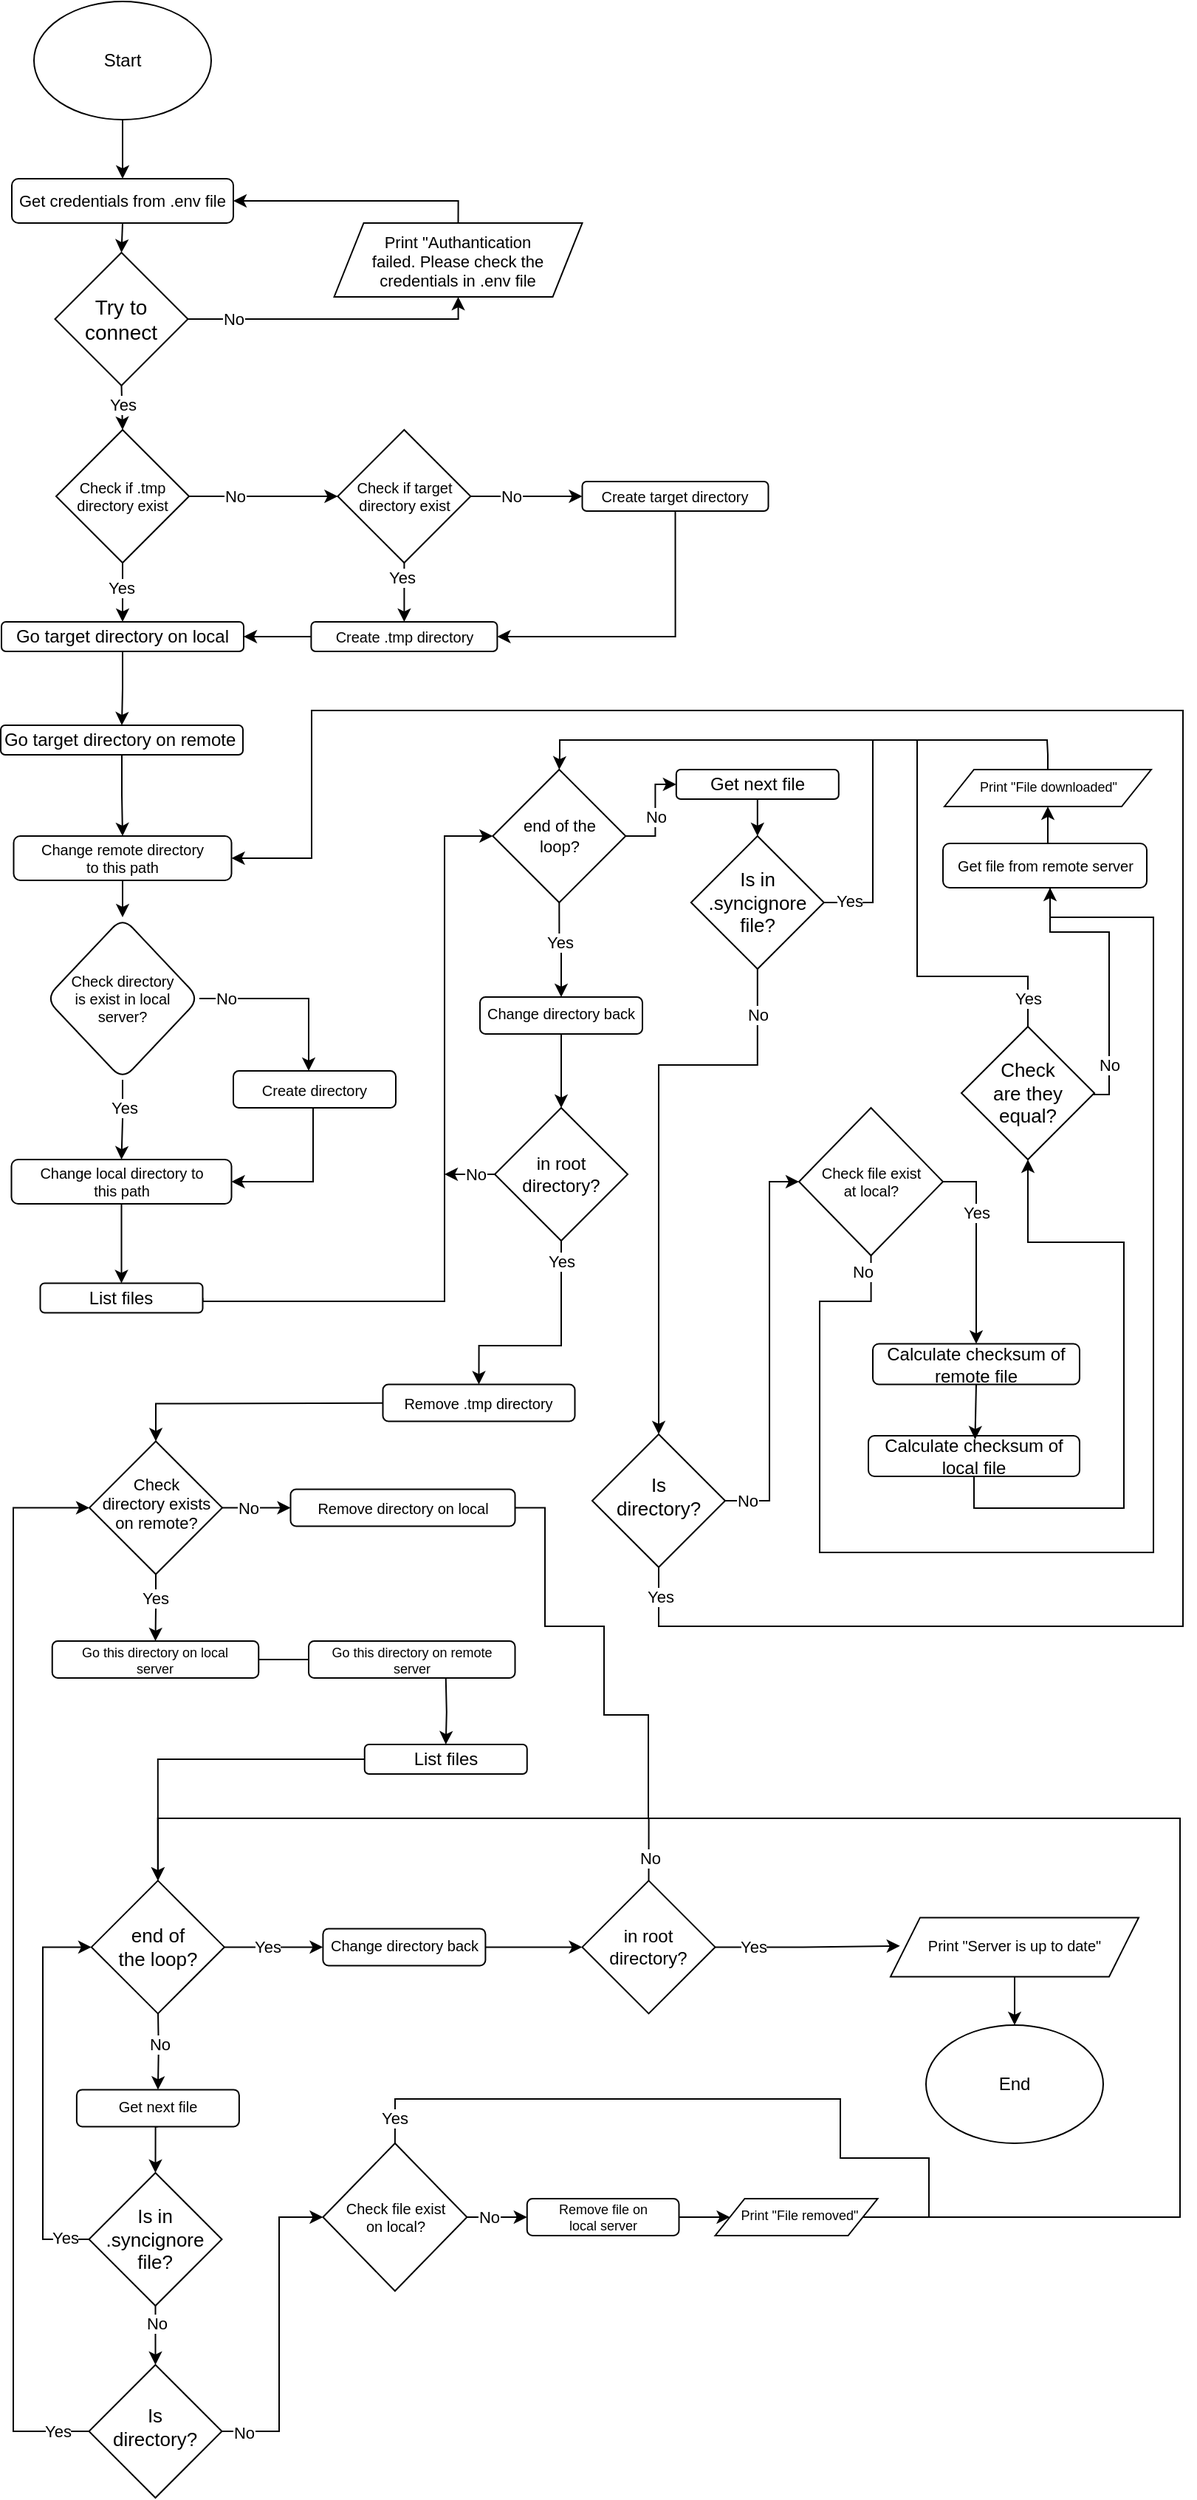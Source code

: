 <mxfile version="23.0.2" type="github">
  <diagram id="C5RBs43oDa-KdzZeNtuy" name="Page-1">
    <mxGraphModel dx="969" dy="586" grid="1" gridSize="10" guides="1" tooltips="1" connect="1" arrows="1" fold="1" page="1" pageScale="1" pageWidth="827" pageHeight="1169" math="0" shadow="0">
      <root>
        <mxCell id="WIyWlLk6GJQsqaUBKTNV-0" />
        <mxCell id="WIyWlLk6GJQsqaUBKTNV-1" parent="WIyWlLk6GJQsqaUBKTNV-0" />
        <mxCell id="TgfNzg3K9k1XrxcihakO-2" style="edgeStyle=orthogonalEdgeStyle;rounded=0;orthogonalLoop=1;jettySize=auto;html=1;exitX=0.5;exitY=1;exitDx=0;exitDy=0;entryX=0.5;entryY=0;entryDx=0;entryDy=0;" parent="WIyWlLk6GJQsqaUBKTNV-1" source="TgfNzg3K9k1XrxcihakO-0" target="TgfNzg3K9k1XrxcihakO-1" edge="1">
          <mxGeometry relative="1" as="geometry" />
        </mxCell>
        <mxCell id="TgfNzg3K9k1XrxcihakO-0" value="Start" style="ellipse;whiteSpace=wrap;html=1;" parent="WIyWlLk6GJQsqaUBKTNV-1" vertex="1">
          <mxGeometry x="34" y="20" width="120" height="80" as="geometry" />
        </mxCell>
        <mxCell id="TgfNzg3K9k1XrxcihakO-6" style="edgeStyle=orthogonalEdgeStyle;rounded=0;orthogonalLoop=1;jettySize=auto;html=1;exitX=0.5;exitY=1;exitDx=0;exitDy=0;entryX=0.5;entryY=0;entryDx=0;entryDy=0;" parent="WIyWlLk6GJQsqaUBKTNV-1" source="TgfNzg3K9k1XrxcihakO-1" target="TgfNzg3K9k1XrxcihakO-5" edge="1">
          <mxGeometry relative="1" as="geometry" />
        </mxCell>
        <mxCell id="TgfNzg3K9k1XrxcihakO-1" value="Get credentials from .env file" style="rounded=1;whiteSpace=wrap;html=1;fontSize=11;glass=0;strokeWidth=1;shadow=0;" parent="WIyWlLk6GJQsqaUBKTNV-1" vertex="1">
          <mxGeometry x="19" y="140" width="150" height="30" as="geometry" />
        </mxCell>
        <mxCell id="TgfNzg3K9k1XrxcihakO-7" style="edgeStyle=orthogonalEdgeStyle;rounded=0;orthogonalLoop=1;jettySize=auto;html=1;exitX=1;exitY=0.5;exitDx=0;exitDy=0;entryX=0.5;entryY=1;entryDx=0;entryDy=0;" parent="WIyWlLk6GJQsqaUBKTNV-1" source="TgfNzg3K9k1XrxcihakO-5" target="TgfNzg3K9k1XrxcihakO-10" edge="1">
          <mxGeometry relative="1" as="geometry">
            <mxPoint x="193.5" y="285" as="targetPoint" />
            <Array as="points">
              <mxPoint x="321" y="235" />
            </Array>
          </mxGeometry>
        </mxCell>
        <mxCell id="TgfNzg3K9k1XrxcihakO-9" value="No" style="edgeLabel;html=1;align=center;verticalAlign=middle;resizable=0;points=[];" parent="TgfNzg3K9k1XrxcihakO-7" vertex="1" connectable="0">
          <mxGeometry x="0.013" relative="1" as="geometry">
            <mxPoint x="-70" as="offset" />
          </mxGeometry>
        </mxCell>
        <mxCell id="TgfNzg3K9k1XrxcihakO-17" style="edgeStyle=orthogonalEdgeStyle;rounded=0;orthogonalLoop=1;jettySize=auto;html=1;exitX=0.5;exitY=1;exitDx=0;exitDy=0;entryX=0.5;entryY=0;entryDx=0;entryDy=0;" parent="WIyWlLk6GJQsqaUBKTNV-1" source="TgfNzg3K9k1XrxcihakO-5" target="ju0kMphm0oXRW3z62JwF-74" edge="1">
          <mxGeometry relative="1" as="geometry">
            <mxPoint x="94.0" y="310.0" as="targetPoint" />
          </mxGeometry>
        </mxCell>
        <mxCell id="TgfNzg3K9k1XrxcihakO-82" value="Yes" style="edgeLabel;html=1;align=center;verticalAlign=middle;resizable=0;points=[];" parent="TgfNzg3K9k1XrxcihakO-17" vertex="1" connectable="0">
          <mxGeometry x="-0.227" relative="1" as="geometry">
            <mxPoint y="1" as="offset" />
          </mxGeometry>
        </mxCell>
        <mxCell id="TgfNzg3K9k1XrxcihakO-5" value="Try to connect" style="rhombus;whiteSpace=wrap;html=1;fontSize=14;" parent="WIyWlLk6GJQsqaUBKTNV-1" vertex="1">
          <mxGeometry x="48.25" y="190" width="90" height="90" as="geometry" />
        </mxCell>
        <mxCell id="TgfNzg3K9k1XrxcihakO-11" style="edgeStyle=orthogonalEdgeStyle;rounded=0;orthogonalLoop=1;jettySize=auto;html=1;exitX=0.5;exitY=0;exitDx=0;exitDy=0;entryX=1;entryY=0.5;entryDx=0;entryDy=0;" parent="WIyWlLk6GJQsqaUBKTNV-1" source="TgfNzg3K9k1XrxcihakO-10" target="TgfNzg3K9k1XrxcihakO-1" edge="1">
          <mxGeometry relative="1" as="geometry">
            <Array as="points">
              <mxPoint x="321" y="155" />
            </Array>
          </mxGeometry>
        </mxCell>
        <mxCell id="TgfNzg3K9k1XrxcihakO-10" value="Print &quot;Authantication failed. Please check the credentials in .env file" style="shape=parallelogram;perimeter=parallelogramPerimeter;fixedSize=1;align=center;fontSize=11;verticalAlign=middle;whiteSpace=wrap;html=1;fontFamily=Helvetica;fontStyle=0;spacingTop=2;spacing=21;" parent="WIyWlLk6GJQsqaUBKTNV-1" vertex="1">
          <mxGeometry x="237.25" y="170" width="168" height="50" as="geometry" />
        </mxCell>
        <mxCell id="n75NDWezAnSLOP8QhScl-15" value="" style="edgeStyle=orthogonalEdgeStyle;rounded=0;orthogonalLoop=1;jettySize=auto;html=1;entryX=0.5;entryY=0;entryDx=0;entryDy=0;" parent="WIyWlLk6GJQsqaUBKTNV-1" source="TgfNzg3K9k1XrxcihakO-18" target="n75NDWezAnSLOP8QhScl-24" edge="1">
          <mxGeometry relative="1" as="geometry">
            <mxPoint x="237.5" y="580" as="targetPoint" />
          </mxGeometry>
        </mxCell>
        <mxCell id="TgfNzg3K9k1XrxcihakO-18" value="Go target directory on remote&amp;nbsp;" style="rounded=1;whiteSpace=wrap;html=1;fontSize=12;glass=0;strokeWidth=1;shadow=0;" parent="WIyWlLk6GJQsqaUBKTNV-1" vertex="1">
          <mxGeometry x="11.5" y="510" width="164" height="20" as="geometry" />
        </mxCell>
        <mxCell id="TgfNzg3K9k1XrxcihakO-42" value="" style="edgeStyle=orthogonalEdgeStyle;rounded=0;orthogonalLoop=1;jettySize=auto;html=1;entryX=0;entryY=0.5;entryDx=0;entryDy=0;exitX=1;exitY=0.5;exitDx=0;exitDy=0;" parent="WIyWlLk6GJQsqaUBKTNV-1" source="ju0kMphm0oXRW3z62JwF-54" target="ju0kMphm0oXRW3z62JwF-53" edge="1">
          <mxGeometry relative="1" as="geometry">
            <mxPoint x="533.43" y="913" as="targetPoint" />
            <mxPoint x="436" y="605" as="sourcePoint" />
          </mxGeometry>
        </mxCell>
        <mxCell id="TgfNzg3K9k1XrxcihakO-84" value="No" style="edgeLabel;html=1;align=center;verticalAlign=middle;resizable=0;points=[];" parent="TgfNzg3K9k1XrxcihakO-42" vertex="1" connectable="0">
          <mxGeometry x="-0.278" y="2" relative="1" as="geometry">
            <mxPoint x="2" y="-8" as="offset" />
          </mxGeometry>
        </mxCell>
        <mxCell id="n75NDWezAnSLOP8QhScl-39" style="edgeStyle=orthogonalEdgeStyle;rounded=0;orthogonalLoop=1;jettySize=auto;html=1;exitX=0.5;exitY=1;exitDx=0;exitDy=0;entryX=0.5;entryY=0;entryDx=0;entryDy=0;" parent="WIyWlLk6GJQsqaUBKTNV-1" source="ju0kMphm0oXRW3z62JwF-54" target="n75NDWezAnSLOP8QhScl-42" edge="1">
          <mxGeometry relative="1" as="geometry">
            <mxPoint x="453.43" y="729" as="targetPoint" />
            <mxPoint x="391" y="650" as="sourcePoint" />
          </mxGeometry>
        </mxCell>
        <mxCell id="n75NDWezAnSLOP8QhScl-40" value="Yes" style="edgeLabel;html=1;align=center;verticalAlign=middle;resizable=0;points=[];" parent="n75NDWezAnSLOP8QhScl-39" vertex="1" connectable="0">
          <mxGeometry x="-0.042" y="1" relative="1" as="geometry">
            <mxPoint x="-1" y="-5" as="offset" />
          </mxGeometry>
        </mxCell>
        <mxCell id="TgfNzg3K9k1XrxcihakO-34" value="End" style="ellipse;whiteSpace=wrap;html=1;" parent="WIyWlLk6GJQsqaUBKTNV-1" vertex="1">
          <mxGeometry x="638" y="1390" width="120" height="80" as="geometry" />
        </mxCell>
        <mxCell id="TgfNzg3K9k1XrxcihakO-79" style="edgeStyle=orthogonalEdgeStyle;rounded=0;orthogonalLoop=1;jettySize=auto;html=1;endArrow=none;endFill=0;entryX=1;entryY=0.5;entryDx=0;entryDy=0;exitX=0.5;exitY=0;exitDx=0;exitDy=0;" parent="WIyWlLk6GJQsqaUBKTNV-1" source="ju0kMphm0oXRW3z62JwF-68" edge="1">
          <mxGeometry relative="1" as="geometry">
            <mxPoint x="580.43" y="520" as="targetPoint" />
            <Array as="points">
              <mxPoint x="721" y="530" />
              <mxPoint x="720" y="530" />
              <mxPoint x="720" y="520" />
            </Array>
            <mxPoint x="770" y="520" as="sourcePoint" />
          </mxGeometry>
        </mxCell>
        <mxCell id="ju0kMphm0oXRW3z62JwF-69" style="edgeStyle=orthogonalEdgeStyle;rounded=0;orthogonalLoop=1;jettySize=auto;html=1;exitX=0.5;exitY=0;exitDx=0;exitDy=0;entryX=0.5;entryY=1;entryDx=0;entryDy=0;" edge="1" parent="WIyWlLk6GJQsqaUBKTNV-1" source="TgfNzg3K9k1XrxcihakO-36" target="ju0kMphm0oXRW3z62JwF-68">
          <mxGeometry relative="1" as="geometry" />
        </mxCell>
        <mxCell id="TgfNzg3K9k1XrxcihakO-36" value="Get file from remote server" style="rounded=1;whiteSpace=wrap;html=1;fontSize=10;glass=0;strokeWidth=1;shadow=0;rotation=0;" parent="WIyWlLk6GJQsqaUBKTNV-1" vertex="1">
          <mxGeometry x="649.5" y="590" width="138" height="30" as="geometry" />
        </mxCell>
        <mxCell id="TgfNzg3K9k1XrxcihakO-75" style="edgeStyle=orthogonalEdgeStyle;rounded=0;orthogonalLoop=1;jettySize=auto;html=1;exitX=0.5;exitY=1;exitDx=0;exitDy=0;entryX=0.5;entryY=0;entryDx=0;entryDy=0;" parent="WIyWlLk6GJQsqaUBKTNV-1" source="TgfNzg3K9k1XrxcihakO-89" target="n75NDWezAnSLOP8QhScl-10" edge="1">
          <mxGeometry relative="1" as="geometry">
            <mxPoint x="976" y="931.5" as="sourcePoint" />
            <mxPoint x="462" y="980" as="targetPoint" />
            <Array as="points">
              <mxPoint x="524" y="740" />
              <mxPoint x="457" y="740" />
            </Array>
          </mxGeometry>
        </mxCell>
        <mxCell id="TgfNzg3K9k1XrxcihakO-76" value="No" style="edgeLabel;html=1;align=center;verticalAlign=middle;resizable=0;points=[];" parent="TgfNzg3K9k1XrxcihakO-75" vertex="1" connectable="0">
          <mxGeometry x="-0.037" y="2" relative="1" as="geometry">
            <mxPoint x="65" y="-86" as="offset" />
          </mxGeometry>
        </mxCell>
        <mxCell id="TgfNzg3K9k1XrxcihakO-54" value="Calculate checksum of remote file" style="rounded=1;whiteSpace=wrap;html=1;fontSize=12;glass=0;strokeWidth=1;shadow=0;spacing=1;verticalAlign=middle;" parent="WIyWlLk6GJQsqaUBKTNV-1" vertex="1">
          <mxGeometry x="602" y="928.75" width="140" height="27.5" as="geometry" />
        </mxCell>
        <mxCell id="TgfNzg3K9k1XrxcihakO-65" style="edgeStyle=orthogonalEdgeStyle;rounded=0;orthogonalLoop=1;jettySize=auto;html=1;entryX=0.5;entryY=1;entryDx=0;entryDy=0;exitX=0.5;exitY=1;exitDx=0;exitDy=0;" parent="WIyWlLk6GJQsqaUBKTNV-1" source="TgfNzg3K9k1XrxcihakO-85" target="TgfNzg3K9k1XrxcihakO-60" edge="1">
          <mxGeometry relative="1" as="geometry">
            <mxPoint x="985.42" y="899" as="sourcePoint" />
            <Array as="points">
              <mxPoint x="671" y="1040" />
              <mxPoint x="772" y="1040" />
              <mxPoint x="772" y="860" />
              <mxPoint x="707" y="860" />
            </Array>
          </mxGeometry>
        </mxCell>
        <mxCell id="TgfNzg3K9k1XrxcihakO-62" style="edgeStyle=orthogonalEdgeStyle;rounded=0;orthogonalLoop=1;jettySize=auto;html=1;exitX=0.5;exitY=0;exitDx=0;exitDy=0;endArrow=none;endFill=0;" parent="WIyWlLk6GJQsqaUBKTNV-1" source="TgfNzg3K9k1XrxcihakO-60" edge="1">
          <mxGeometry relative="1" as="geometry">
            <mxPoint x="451" y="520" as="targetPoint" />
            <Array as="points">
              <mxPoint x="707" y="680" />
              <mxPoint x="632" y="680" />
              <mxPoint x="632" y="520" />
            </Array>
          </mxGeometry>
        </mxCell>
        <mxCell id="n75NDWezAnSLOP8QhScl-38" value="Yes" style="edgeLabel;html=1;align=center;verticalAlign=middle;resizable=0;points=[];" parent="TgfNzg3K9k1XrxcihakO-62" vertex="1" connectable="0">
          <mxGeometry x="-0.843" y="-1" relative="1" as="geometry">
            <mxPoint x="1" y="16" as="offset" />
          </mxGeometry>
        </mxCell>
        <mxCell id="TgfNzg3K9k1XrxcihakO-66" style="edgeStyle=orthogonalEdgeStyle;rounded=0;orthogonalLoop=1;jettySize=auto;html=1;exitX=1;exitY=0.5;exitDx=0;exitDy=0;" parent="WIyWlLk6GJQsqaUBKTNV-1" source="TgfNzg3K9k1XrxcihakO-60" edge="1">
          <mxGeometry relative="1" as="geometry">
            <mxPoint x="722" y="620" as="targetPoint" />
            <Array as="points">
              <mxPoint x="752" y="760" />
              <mxPoint x="762" y="760" />
              <mxPoint x="762" y="650" />
              <mxPoint x="722" y="650" />
            </Array>
          </mxGeometry>
        </mxCell>
        <mxCell id="TgfNzg3K9k1XrxcihakO-67" value="No" style="edgeLabel;html=1;align=center;verticalAlign=middle;resizable=0;points=[];" parent="TgfNzg3K9k1XrxcihakO-66" vertex="1" connectable="0">
          <mxGeometry x="-0.292" y="-1" relative="1" as="geometry">
            <mxPoint x="-1" y="36" as="offset" />
          </mxGeometry>
        </mxCell>
        <mxCell id="TgfNzg3K9k1XrxcihakO-60" value="Check are they equal?" style="rhombus;whiteSpace=wrap;html=1;fontSize=13;spacing=18;" parent="WIyWlLk6GJQsqaUBKTNV-1" vertex="1">
          <mxGeometry x="662.0" y="714" width="90" height="90" as="geometry" />
        </mxCell>
        <mxCell id="TgfNzg3K9k1XrxcihakO-74" style="edgeStyle=orthogonalEdgeStyle;rounded=0;orthogonalLoop=1;jettySize=auto;html=1;exitX=1;exitY=0.5;exitDx=0;exitDy=0;entryX=0.5;entryY=0;entryDx=0;entryDy=0;" parent="WIyWlLk6GJQsqaUBKTNV-1" source="TgfNzg3K9k1XrxcihakO-71" target="TgfNzg3K9k1XrxcihakO-54" edge="1">
          <mxGeometry relative="1" as="geometry">
            <Array as="points">
              <mxPoint x="672" y="819" />
            </Array>
            <mxPoint x="692" y="910" as="targetPoint" />
          </mxGeometry>
        </mxCell>
        <mxCell id="TgfNzg3K9k1XrxcihakO-77" value="Yes" style="edgeLabel;html=1;align=center;verticalAlign=middle;resizable=0;points=[];" parent="TgfNzg3K9k1XrxcihakO-74" vertex="1" connectable="0">
          <mxGeometry x="-0.274" relative="1" as="geometry">
            <mxPoint y="-5" as="offset" />
          </mxGeometry>
        </mxCell>
        <mxCell id="TgfNzg3K9k1XrxcihakO-80" style="edgeStyle=orthogonalEdgeStyle;rounded=0;orthogonalLoop=1;jettySize=auto;html=1;exitX=0.5;exitY=1;exitDx=0;exitDy=0;endArrow=none;endFill=0;entryX=0.5;entryY=1;entryDx=0;entryDy=0;" parent="WIyWlLk6GJQsqaUBKTNV-1" source="TgfNzg3K9k1XrxcihakO-71" target="TgfNzg3K9k1XrxcihakO-36" edge="1">
          <mxGeometry relative="1" as="geometry">
            <mxPoint x="710" y="650" as="targetPoint" />
            <mxPoint x="1023.42" y="1056.5" as="sourcePoint" />
            <Array as="points">
              <mxPoint x="601" y="900" />
              <mxPoint x="566" y="900" />
              <mxPoint x="566" y="1070" />
              <mxPoint x="792" y="1070" />
              <mxPoint x="792" y="640" />
              <mxPoint x="722" y="640" />
            </Array>
          </mxGeometry>
        </mxCell>
        <mxCell id="TgfNzg3K9k1XrxcihakO-81" value="No" style="edgeLabel;html=1;align=center;verticalAlign=middle;resizable=0;points=[];rotation=0;" parent="TgfNzg3K9k1XrxcihakO-80" vertex="1" connectable="0">
          <mxGeometry x="-0.4" y="1" relative="1" as="geometry">
            <mxPoint x="-31" y="-189" as="offset" />
          </mxGeometry>
        </mxCell>
        <mxCell id="TgfNzg3K9k1XrxcihakO-71" value="Check file exist at local?" style="rhombus;whiteSpace=wrap;html=1;fontSize=10;spacing=13;" parent="WIyWlLk6GJQsqaUBKTNV-1" vertex="1">
          <mxGeometry x="552.0" y="769" width="97.5" height="100" as="geometry" />
        </mxCell>
        <mxCell id="TgfNzg3K9k1XrxcihakO-85" value="Calculate checksum of local file" style="rounded=1;whiteSpace=wrap;html=1;fontSize=12;glass=0;strokeWidth=1;shadow=0;spacing=1;verticalAlign=middle;" parent="WIyWlLk6GJQsqaUBKTNV-1" vertex="1">
          <mxGeometry x="599" y="991" width="143" height="27.5" as="geometry" />
        </mxCell>
        <mxCell id="n75NDWezAnSLOP8QhScl-46" style="edgeStyle=orthogonalEdgeStyle;rounded=0;orthogonalLoop=1;jettySize=auto;html=1;exitX=1;exitY=0.5;exitDx=0;exitDy=0;entryX=0.5;entryY=0;entryDx=0;entryDy=0;" parent="WIyWlLk6GJQsqaUBKTNV-1" source="TgfNzg3K9k1XrxcihakO-89" target="ju0kMphm0oXRW3z62JwF-54" edge="1">
          <mxGeometry relative="1" as="geometry">
            <mxPoint x="320" y="520" as="targetPoint" />
            <Array as="points">
              <mxPoint x="602" y="630" />
              <mxPoint x="602" y="520" />
              <mxPoint x="390" y="520" />
              <mxPoint x="390" y="530" />
              <mxPoint x="390" y="530" />
            </Array>
          </mxGeometry>
        </mxCell>
        <mxCell id="n75NDWezAnSLOP8QhScl-47" value="Yes" style="edgeLabel;html=1;align=center;verticalAlign=middle;resizable=0;points=[];" parent="n75NDWezAnSLOP8QhScl-46" vertex="1" connectable="0">
          <mxGeometry x="-0.777" relative="1" as="geometry">
            <mxPoint x="-16" y="8" as="offset" />
          </mxGeometry>
        </mxCell>
        <mxCell id="TgfNzg3K9k1XrxcihakO-89" value="Is in .syncignore file?" style="rhombus;whiteSpace=wrap;html=1;fontSize=13;spacing=18;" parent="WIyWlLk6GJQsqaUBKTNV-1" vertex="1">
          <mxGeometry x="478.9" y="585" width="90" height="90" as="geometry" />
        </mxCell>
        <mxCell id="n75NDWezAnSLOP8QhScl-2" style="edgeStyle=orthogonalEdgeStyle;rounded=0;orthogonalLoop=1;jettySize=auto;html=1;exitX=1;exitY=0.5;exitDx=0;exitDy=0;entryX=0;entryY=0.5;entryDx=0;entryDy=0;" parent="WIyWlLk6GJQsqaUBKTNV-1" source="ju0kMphm0oXRW3z62JwF-74" target="ju0kMphm0oXRW3z62JwF-75" edge="1">
          <mxGeometry relative="1" as="geometry">
            <mxPoint x="154.0" y="330.0" as="sourcePoint" />
            <mxPoint x="262" y="380" as="targetPoint" />
          </mxGeometry>
        </mxCell>
        <mxCell id="n75NDWezAnSLOP8QhScl-4" value="No" style="edgeLabel;html=1;align=center;verticalAlign=middle;resizable=0;points=[];" parent="n75NDWezAnSLOP8QhScl-2" vertex="1" connectable="0">
          <mxGeometry x="-0.039" y="-1" relative="1" as="geometry">
            <mxPoint x="-18" y="-1" as="offset" />
          </mxGeometry>
        </mxCell>
        <mxCell id="n75NDWezAnSLOP8QhScl-5" style="edgeStyle=orthogonalEdgeStyle;rounded=0;orthogonalLoop=1;jettySize=auto;html=1;exitX=0.5;exitY=1;exitDx=0;exitDy=0;entryX=0.5;entryY=0;entryDx=0;entryDy=0;" parent="WIyWlLk6GJQsqaUBKTNV-1" source="ju0kMphm0oXRW3z62JwF-74" target="ju0kMphm0oXRW3z62JwF-70" edge="1">
          <mxGeometry relative="1" as="geometry">
            <mxPoint x="94.0" y="350.0" as="sourcePoint" />
            <mxPoint x="94" y="430" as="targetPoint" />
          </mxGeometry>
        </mxCell>
        <mxCell id="n75NDWezAnSLOP8QhScl-6" value="Yes" style="edgeLabel;html=1;align=center;verticalAlign=middle;resizable=0;points=[];" parent="n75NDWezAnSLOP8QhScl-5" vertex="1" connectable="0">
          <mxGeometry x="-0.152" y="2" relative="1" as="geometry">
            <mxPoint x="-3" as="offset" />
          </mxGeometry>
        </mxCell>
        <mxCell id="n75NDWezAnSLOP8QhScl-3" style="edgeStyle=orthogonalEdgeStyle;rounded=0;orthogonalLoop=1;jettySize=auto;html=1;exitX=0;exitY=0.5;exitDx=0;exitDy=0;entryX=1;entryY=0.5;entryDx=0;entryDy=0;" parent="WIyWlLk6GJQsqaUBKTNV-1" source="ju0kMphm0oXRW3z62JwF-77" target="ju0kMphm0oXRW3z62JwF-70" edge="1">
          <mxGeometry relative="1" as="geometry">
            <Array as="points">
              <mxPoint x="300" y="450" />
              <mxPoint x="300" y="450" />
            </Array>
            <mxPoint x="262" y="420" as="sourcePoint" />
            <mxPoint x="190" y="450" as="targetPoint" />
          </mxGeometry>
        </mxCell>
        <mxCell id="n75NDWezAnSLOP8QhScl-8" style="edgeStyle=orthogonalEdgeStyle;rounded=0;orthogonalLoop=1;jettySize=auto;html=1;exitX=0.5;exitY=1;exitDx=0;exitDy=0;entryX=0.5;entryY=0;entryDx=0;entryDy=0;" parent="WIyWlLk6GJQsqaUBKTNV-1" source="n75NDWezAnSLOP8QhScl-7" target="TgfNzg3K9k1XrxcihakO-34" edge="1">
          <mxGeometry relative="1" as="geometry">
            <Array as="points" />
          </mxGeometry>
        </mxCell>
        <mxCell id="n75NDWezAnSLOP8QhScl-7" value="Print &quot;Server is up to date&quot;" style="shape=parallelogram;perimeter=parallelogramPerimeter;fixedSize=1;align=center;fontSize=10;verticalAlign=middle;whiteSpace=wrap;html=1;fontFamily=Helvetica;fontStyle=0;spacingTop=2;spacing=21;spacingBottom=4;" parent="WIyWlLk6GJQsqaUBKTNV-1" vertex="1">
          <mxGeometry x="614" y="1317.19" width="168" height="40" as="geometry" />
        </mxCell>
        <mxCell id="n75NDWezAnSLOP8QhScl-33" style="edgeStyle=orthogonalEdgeStyle;rounded=0;orthogonalLoop=1;jettySize=auto;html=1;entryX=1;entryY=0.5;entryDx=0;entryDy=0;exitX=0.5;exitY=1;exitDx=0;exitDy=0;" parent="WIyWlLk6GJQsqaUBKTNV-1" source="n75NDWezAnSLOP8QhScl-10" target="n75NDWezAnSLOP8QhScl-24" edge="1">
          <mxGeometry relative="1" as="geometry">
            <Array as="points">
              <mxPoint x="457" y="1120" />
              <mxPoint x="812" y="1120" />
              <mxPoint x="812" y="500" />
              <mxPoint x="222" y="500" />
              <mxPoint x="222" y="600" />
            </Array>
            <mxPoint x="492" y="1120" as="sourcePoint" />
          </mxGeometry>
        </mxCell>
        <mxCell id="n75NDWezAnSLOP8QhScl-37" value="Yes" style="edgeLabel;html=1;align=center;verticalAlign=middle;resizable=0;points=[];" parent="n75NDWezAnSLOP8QhScl-33" vertex="1" connectable="0">
          <mxGeometry x="-0.953" relative="1" as="geometry">
            <mxPoint x="-1" y="-20" as="offset" />
          </mxGeometry>
        </mxCell>
        <mxCell id="n75NDWezAnSLOP8QhScl-10" value="Is directory?" style="rhombus;whiteSpace=wrap;html=1;fontSize=13;spacing=18;spacingBottom=6;" parent="WIyWlLk6GJQsqaUBKTNV-1" vertex="1">
          <mxGeometry x="412.0" y="990" width="90" height="90" as="geometry" />
        </mxCell>
        <mxCell id="n75NDWezAnSLOP8QhScl-11" style="edgeStyle=orthogonalEdgeStyle;rounded=0;orthogonalLoop=1;jettySize=auto;html=1;exitX=1;exitY=0.5;exitDx=0;exitDy=0;entryX=0;entryY=0.5;entryDx=0;entryDy=0;" parent="WIyWlLk6GJQsqaUBKTNV-1" source="n75NDWezAnSLOP8QhScl-10" target="TgfNzg3K9k1XrxcihakO-71" edge="1">
          <mxGeometry relative="1" as="geometry">
            <mxPoint x="486" y="1024.5" as="sourcePoint" />
            <mxPoint x="542" y="818.5" as="targetPoint" />
            <Array as="points">
              <mxPoint x="532" y="1035" />
              <mxPoint x="532" y="819" />
            </Array>
          </mxGeometry>
        </mxCell>
        <mxCell id="n75NDWezAnSLOP8QhScl-12" value="No" style="edgeLabel;html=1;align=center;verticalAlign=middle;resizable=0;points=[];" parent="n75NDWezAnSLOP8QhScl-11" vertex="1" connectable="0">
          <mxGeometry x="-0.668" y="-1" relative="1" as="geometry">
            <mxPoint x="-16" y="14" as="offset" />
          </mxGeometry>
        </mxCell>
        <mxCell id="n75NDWezAnSLOP8QhScl-18" value="" style="edgeStyle=orthogonalEdgeStyle;rounded=0;orthogonalLoop=1;jettySize=auto;html=1;" parent="WIyWlLk6GJQsqaUBKTNV-1" source="n75NDWezAnSLOP8QhScl-14" target="n75NDWezAnSLOP8QhScl-17" edge="1">
          <mxGeometry relative="1" as="geometry">
            <Array as="points">
              <mxPoint x="220" y="695" />
            </Array>
          </mxGeometry>
        </mxCell>
        <mxCell id="n75NDWezAnSLOP8QhScl-23" value="No" style="edgeLabel;html=1;align=center;verticalAlign=middle;resizable=0;points=[];" parent="n75NDWezAnSLOP8QhScl-18" vertex="1" connectable="0">
          <mxGeometry x="-0.26" y="-2" relative="1" as="geometry">
            <mxPoint x="-28" y="-2" as="offset" />
          </mxGeometry>
        </mxCell>
        <mxCell id="n75NDWezAnSLOP8QhScl-14" value="Check directory is exist in local server?" style="rhombus;whiteSpace=wrap;html=1;rounded=1;glass=0;strokeWidth=1;shadow=0;fontSize=10;spacing=15;" parent="WIyWlLk6GJQsqaUBKTNV-1" vertex="1">
          <mxGeometry x="42" y="640" width="104" height="110" as="geometry" />
        </mxCell>
        <mxCell id="n75NDWezAnSLOP8QhScl-26" style="edgeStyle=orthogonalEdgeStyle;rounded=0;orthogonalLoop=1;jettySize=auto;html=1;entryX=1;entryY=0.5;entryDx=0;entryDy=0;exitX=0.5;exitY=1;exitDx=0;exitDy=0;" parent="WIyWlLk6GJQsqaUBKTNV-1" source="n75NDWezAnSLOP8QhScl-17" target="n75NDWezAnSLOP8QhScl-21" edge="1">
          <mxGeometry relative="1" as="geometry">
            <Array as="points">
              <mxPoint x="223" y="819" />
            </Array>
          </mxGeometry>
        </mxCell>
        <mxCell id="n75NDWezAnSLOP8QhScl-17" value="Create directory" style="whiteSpace=wrap;html=1;fontSize=10;rounded=1;glass=0;strokeWidth=1;shadow=0;spacing=15;" parent="WIyWlLk6GJQsqaUBKTNV-1" vertex="1">
          <mxGeometry x="169" y="744" width="110" height="25" as="geometry" />
        </mxCell>
        <mxCell id="n75NDWezAnSLOP8QhScl-22" style="edgeStyle=orthogonalEdgeStyle;rounded=0;orthogonalLoop=1;jettySize=auto;html=1;exitX=0.5;exitY=1;exitDx=0;exitDy=0;entryX=0.5;entryY=0;entryDx=0;entryDy=0;" parent="WIyWlLk6GJQsqaUBKTNV-1" source="n75NDWezAnSLOP8QhScl-14" target="n75NDWezAnSLOP8QhScl-21" edge="1">
          <mxGeometry relative="1" as="geometry">
            <mxPoint x="216" y="855" as="sourcePoint" />
          </mxGeometry>
        </mxCell>
        <mxCell id="n75NDWezAnSLOP8QhScl-27" value="Yes" style="edgeLabel;html=1;align=center;verticalAlign=middle;resizable=0;points=[];" parent="n75NDWezAnSLOP8QhScl-22" vertex="1" connectable="0">
          <mxGeometry x="-0.328" y="1" relative="1" as="geometry">
            <mxPoint as="offset" />
          </mxGeometry>
        </mxCell>
        <mxCell id="n75NDWezAnSLOP8QhScl-30" style="edgeStyle=orthogonalEdgeStyle;rounded=0;orthogonalLoop=1;jettySize=auto;html=1;exitX=0.5;exitY=1;exitDx=0;exitDy=0;entryX=0.5;entryY=0;entryDx=0;entryDy=0;" parent="WIyWlLk6GJQsqaUBKTNV-1" source="n75NDWezAnSLOP8QhScl-21" target="n75NDWezAnSLOP8QhScl-28" edge="1">
          <mxGeometry relative="1" as="geometry" />
        </mxCell>
        <mxCell id="n75NDWezAnSLOP8QhScl-21" value="Change local directory to this path" style="whiteSpace=wrap;html=1;fontSize=10;rounded=1;glass=0;strokeWidth=1;shadow=0;spacing=15;" parent="WIyWlLk6GJQsqaUBKTNV-1" vertex="1">
          <mxGeometry x="18.75" y="804" width="149" height="30" as="geometry" />
        </mxCell>
        <mxCell id="n75NDWezAnSLOP8QhScl-25" style="edgeStyle=orthogonalEdgeStyle;rounded=0;orthogonalLoop=1;jettySize=auto;html=1;exitX=0.5;exitY=1;exitDx=0;exitDy=0;entryX=0.5;entryY=0;entryDx=0;entryDy=0;" parent="WIyWlLk6GJQsqaUBKTNV-1" source="n75NDWezAnSLOP8QhScl-24" target="n75NDWezAnSLOP8QhScl-14" edge="1">
          <mxGeometry relative="1" as="geometry" />
        </mxCell>
        <mxCell id="n75NDWezAnSLOP8QhScl-24" value="Change remote directory to this path" style="whiteSpace=wrap;html=1;fontSize=10;rounded=1;glass=0;strokeWidth=1;shadow=0;spacing=15;" parent="WIyWlLk6GJQsqaUBKTNV-1" vertex="1">
          <mxGeometry x="20.25" y="585" width="147.5" height="30" as="geometry" />
        </mxCell>
        <mxCell id="n75NDWezAnSLOP8QhScl-31" style="edgeStyle=orthogonalEdgeStyle;rounded=0;orthogonalLoop=1;jettySize=auto;html=1;entryX=0;entryY=0.5;entryDx=0;entryDy=0;exitX=1;exitY=0.5;exitDx=0;exitDy=0;" parent="WIyWlLk6GJQsqaUBKTNV-1" source="n75NDWezAnSLOP8QhScl-28" target="ju0kMphm0oXRW3z62JwF-54" edge="1">
          <mxGeometry relative="1" as="geometry">
            <mxPoint x="182" y="880" as="sourcePoint" />
            <mxPoint x="346" y="605" as="targetPoint" />
            <Array as="points">
              <mxPoint x="148" y="900" />
              <mxPoint x="312" y="900" />
              <mxPoint x="312" y="585" />
            </Array>
          </mxGeometry>
        </mxCell>
        <mxCell id="n75NDWezAnSLOP8QhScl-28" value="List files" style="rounded=1;whiteSpace=wrap;html=1;fontSize=12;glass=0;strokeWidth=1;shadow=0;" parent="WIyWlLk6GJQsqaUBKTNV-1" vertex="1">
          <mxGeometry x="38.25" y="887.75" width="110" height="20" as="geometry" />
        </mxCell>
        <mxCell id="n75NDWezAnSLOP8QhScl-35" style="edgeStyle=orthogonalEdgeStyle;rounded=0;orthogonalLoop=1;jettySize=auto;html=1;exitX=0.5;exitY=1;exitDx=0;exitDy=0;entryX=0.5;entryY=0;entryDx=0;entryDy=0;" parent="WIyWlLk6GJQsqaUBKTNV-1" source="n75NDWezAnSLOP8QhScl-34" target="ju0kMphm0oXRW3z62JwF-0" edge="1">
          <mxGeometry relative="1" as="geometry">
            <mxPoint x="320" y="980" as="targetPoint" />
            <Array as="points">
              <mxPoint x="391" y="930" />
              <mxPoint x="335" y="930" />
            </Array>
          </mxGeometry>
        </mxCell>
        <mxCell id="n75NDWezAnSLOP8QhScl-36" value="Yes" style="edgeLabel;html=1;align=center;verticalAlign=middle;resizable=0;points=[];" parent="n75NDWezAnSLOP8QhScl-35" vertex="1" connectable="0">
          <mxGeometry x="-0.2" relative="1" as="geometry">
            <mxPoint y="-47" as="offset" />
          </mxGeometry>
        </mxCell>
        <mxCell id="n75NDWezAnSLOP8QhScl-48" style="edgeStyle=orthogonalEdgeStyle;rounded=0;orthogonalLoop=1;jettySize=auto;html=1;exitX=0;exitY=0.5;exitDx=0;exitDy=0;endArrow=classic;endFill=1;" parent="WIyWlLk6GJQsqaUBKTNV-1" source="n75NDWezAnSLOP8QhScl-34" edge="1">
          <mxGeometry relative="1" as="geometry">
            <mxPoint x="312" y="814" as="targetPoint" />
          </mxGeometry>
        </mxCell>
        <mxCell id="n75NDWezAnSLOP8QhScl-49" value="No" style="edgeLabel;html=1;align=center;verticalAlign=middle;resizable=0;points=[];" parent="n75NDWezAnSLOP8QhScl-48" vertex="1" connectable="0">
          <mxGeometry x="-0.124" y="1" relative="1" as="geometry">
            <mxPoint x="2" y="-1" as="offset" />
          </mxGeometry>
        </mxCell>
        <mxCell id="n75NDWezAnSLOP8QhScl-34" value="in root directory?" style="rhombus;whiteSpace=wrap;html=1;fontSize=12;spacing=11;" parent="WIyWlLk6GJQsqaUBKTNV-1" vertex="1">
          <mxGeometry x="346" y="769" width="90" height="90" as="geometry" />
        </mxCell>
        <mxCell id="n75NDWezAnSLOP8QhScl-43" style="edgeStyle=orthogonalEdgeStyle;rounded=0;orthogonalLoop=1;jettySize=auto;html=1;exitX=0.5;exitY=1;exitDx=0;exitDy=0;entryX=0.5;entryY=0;entryDx=0;entryDy=0;" parent="WIyWlLk6GJQsqaUBKTNV-1" source="n75NDWezAnSLOP8QhScl-42" target="n75NDWezAnSLOP8QhScl-34" edge="1">
          <mxGeometry relative="1" as="geometry" />
        </mxCell>
        <mxCell id="n75NDWezAnSLOP8QhScl-42" value="Change directory back" style="whiteSpace=wrap;html=1;fontSize=10;rounded=1;glass=0;strokeWidth=1;shadow=0;spacing=2;spacingBottom=3;" parent="WIyWlLk6GJQsqaUBKTNV-1" vertex="1">
          <mxGeometry x="336" y="694" width="110" height="25" as="geometry" />
        </mxCell>
        <mxCell id="n75NDWezAnSLOP8QhScl-53" style="edgeStyle=orthogonalEdgeStyle;rounded=0;orthogonalLoop=1;jettySize=auto;html=1;exitX=0.5;exitY=1;exitDx=0;exitDy=0;entryX=0.505;entryY=0.089;entryDx=0;entryDy=0;entryPerimeter=0;" parent="WIyWlLk6GJQsqaUBKTNV-1" source="TgfNzg3K9k1XrxcihakO-54" target="TgfNzg3K9k1XrxcihakO-85" edge="1">
          <mxGeometry relative="1" as="geometry" />
        </mxCell>
        <mxCell id="ju0kMphm0oXRW3z62JwF-2" style="edgeStyle=orthogonalEdgeStyle;rounded=0;orthogonalLoop=1;jettySize=auto;html=1;exitX=0;exitY=0.5;exitDx=0;exitDy=0;entryX=0.5;entryY=0;entryDx=0;entryDy=0;" edge="1" parent="WIyWlLk6GJQsqaUBKTNV-1" target="ju0kMphm0oXRW3z62JwF-1">
          <mxGeometry relative="1" as="geometry">
            <mxPoint x="293.25" y="968.75" as="sourcePoint" />
          </mxGeometry>
        </mxCell>
        <mxCell id="ju0kMphm0oXRW3z62JwF-0" value="Remove .tmp directory" style="whiteSpace=wrap;html=1;fontSize=10;rounded=1;glass=0;strokeWidth=1;shadow=0;spacing=15;" vertex="1" parent="WIyWlLk6GJQsqaUBKTNV-1">
          <mxGeometry x="270.25" y="956.25" width="130" height="25" as="geometry" />
        </mxCell>
        <mxCell id="ju0kMphm0oXRW3z62JwF-4" style="edgeStyle=orthogonalEdgeStyle;rounded=0;orthogonalLoop=1;jettySize=auto;html=1;exitX=1;exitY=0.5;exitDx=0;exitDy=0;entryX=0;entryY=0.5;entryDx=0;entryDy=0;" edge="1" parent="WIyWlLk6GJQsqaUBKTNV-1" source="ju0kMphm0oXRW3z62JwF-1" target="ju0kMphm0oXRW3z62JwF-3">
          <mxGeometry relative="1" as="geometry" />
        </mxCell>
        <mxCell id="ju0kMphm0oXRW3z62JwF-5" value="No" style="edgeLabel;html=1;align=center;verticalAlign=middle;resizable=0;points=[];" vertex="1" connectable="0" parent="ju0kMphm0oXRW3z62JwF-4">
          <mxGeometry x="-0.262" y="2" relative="1" as="geometry">
            <mxPoint y="2" as="offset" />
          </mxGeometry>
        </mxCell>
        <mxCell id="ju0kMphm0oXRW3z62JwF-7" style="edgeStyle=orthogonalEdgeStyle;rounded=0;orthogonalLoop=1;jettySize=auto;html=1;exitX=0.5;exitY=1;exitDx=0;exitDy=0;entryX=0.5;entryY=0;entryDx=0;entryDy=0;" edge="1" parent="WIyWlLk6GJQsqaUBKTNV-1" source="ju0kMphm0oXRW3z62JwF-1" target="ju0kMphm0oXRW3z62JwF-6">
          <mxGeometry relative="1" as="geometry" />
        </mxCell>
        <mxCell id="ju0kMphm0oXRW3z62JwF-20" value="Yes" style="edgeLabel;html=1;align=center;verticalAlign=middle;resizable=0;points=[];" vertex="1" connectable="0" parent="ju0kMphm0oXRW3z62JwF-7">
          <mxGeometry x="-0.304" y="1" relative="1" as="geometry">
            <mxPoint x="-2" as="offset" />
          </mxGeometry>
        </mxCell>
        <mxCell id="ju0kMphm0oXRW3z62JwF-1" value="Check directory exists on remote?" style="rhombus;whiteSpace=wrap;html=1;fontSize=11;spacing=9;spacingBottom=6;spacingRight=0;" vertex="1" parent="WIyWlLk6GJQsqaUBKTNV-1">
          <mxGeometry x="71.5" y="994.75" width="90" height="90" as="geometry" />
        </mxCell>
        <mxCell id="ju0kMphm0oXRW3z62JwF-56" style="edgeStyle=orthogonalEdgeStyle;rounded=0;orthogonalLoop=1;jettySize=auto;html=1;exitX=1;exitY=0.5;exitDx=0;exitDy=0;endArrow=none;endFill=0;" edge="1" parent="WIyWlLk6GJQsqaUBKTNV-1" source="ju0kMphm0oXRW3z62JwF-3">
          <mxGeometry relative="1" as="geometry">
            <mxPoint x="450" y="1250" as="targetPoint" />
            <Array as="points">
              <mxPoint x="380" y="1040" />
              <mxPoint x="380" y="1120" />
              <mxPoint x="420" y="1120" />
              <mxPoint x="420" y="1180" />
              <mxPoint x="450" y="1180" />
            </Array>
          </mxGeometry>
        </mxCell>
        <mxCell id="ju0kMphm0oXRW3z62JwF-3" value="Remove directory on local" style="whiteSpace=wrap;html=1;fontSize=10;rounded=1;glass=0;strokeWidth=1;shadow=0;spacing=15;" vertex="1" parent="WIyWlLk6GJQsqaUBKTNV-1">
          <mxGeometry x="207.75" y="1027.25" width="152" height="25" as="geometry" />
        </mxCell>
        <mxCell id="ju0kMphm0oXRW3z62JwF-9" style="edgeStyle=orthogonalEdgeStyle;rounded=0;orthogonalLoop=1;jettySize=auto;html=1;exitX=1;exitY=0.5;exitDx=0;exitDy=0;entryX=0;entryY=0.5;entryDx=0;entryDy=0;" edge="1" parent="WIyWlLk6GJQsqaUBKTNV-1" source="ju0kMphm0oXRW3z62JwF-6">
          <mxGeometry relative="1" as="geometry">
            <mxPoint x="243" y="1142.5" as="targetPoint" />
          </mxGeometry>
        </mxCell>
        <mxCell id="ju0kMphm0oXRW3z62JwF-6" value="Go this directory on local server" style="whiteSpace=wrap;html=1;fontSize=9;rounded=1;glass=0;strokeWidth=1;shadow=0;spacing=15;" vertex="1" parent="WIyWlLk6GJQsqaUBKTNV-1">
          <mxGeometry x="46.37" y="1130" width="139.75" height="25" as="geometry" />
        </mxCell>
        <mxCell id="ju0kMphm0oXRW3z62JwF-14" style="edgeStyle=orthogonalEdgeStyle;rounded=0;orthogonalLoop=1;jettySize=auto;html=1;exitX=0.5;exitY=1;exitDx=0;exitDy=0;entryX=0.5;entryY=0;entryDx=0;entryDy=0;" edge="1" parent="WIyWlLk6GJQsqaUBKTNV-1" target="ju0kMphm0oXRW3z62JwF-12">
          <mxGeometry relative="1" as="geometry">
            <mxPoint x="312.875" y="1155" as="sourcePoint" />
          </mxGeometry>
        </mxCell>
        <mxCell id="ju0kMphm0oXRW3z62JwF-10" value="Go this directory on remote server" style="whiteSpace=wrap;html=1;fontSize=9;rounded=1;glass=0;strokeWidth=1;shadow=0;spacing=15;" vertex="1" parent="WIyWlLk6GJQsqaUBKTNV-1">
          <mxGeometry x="220" y="1130" width="139.75" height="25" as="geometry" />
        </mxCell>
        <mxCell id="ju0kMphm0oXRW3z62JwF-16" style="edgeStyle=orthogonalEdgeStyle;rounded=0;orthogonalLoop=1;jettySize=auto;html=1;exitX=0;exitY=0.5;exitDx=0;exitDy=0;entryX=0.5;entryY=0;entryDx=0;entryDy=0;" edge="1" parent="WIyWlLk6GJQsqaUBKTNV-1" source="ju0kMphm0oXRW3z62JwF-12" target="ju0kMphm0oXRW3z62JwF-37">
          <mxGeometry relative="1" as="geometry">
            <mxPoint x="116.24" y="1205" as="targetPoint" />
          </mxGeometry>
        </mxCell>
        <mxCell id="ju0kMphm0oXRW3z62JwF-12" value="List files" style="rounded=1;whiteSpace=wrap;html=1;fontSize=12;glass=0;strokeWidth=1;shadow=0;" vertex="1" parent="WIyWlLk6GJQsqaUBKTNV-1">
          <mxGeometry x="257.88" y="1200" width="110" height="20" as="geometry" />
        </mxCell>
        <mxCell id="ju0kMphm0oXRW3z62JwF-18" style="edgeStyle=orthogonalEdgeStyle;rounded=0;orthogonalLoop=1;jettySize=auto;html=1;exitX=0.5;exitY=1;exitDx=0;exitDy=0;entryX=0.5;entryY=0;entryDx=0;entryDy=0;" edge="1" parent="WIyWlLk6GJQsqaUBKTNV-1" source="ju0kMphm0oXRW3z62JwF-15" target="ju0kMphm0oXRW3z62JwF-23">
          <mxGeometry relative="1" as="geometry">
            <mxPoint x="116.25" y="1620" as="targetPoint" />
          </mxGeometry>
        </mxCell>
        <mxCell id="ju0kMphm0oXRW3z62JwF-19" value="No" style="edgeLabel;html=1;align=center;verticalAlign=middle;resizable=0;points=[];" vertex="1" connectable="0" parent="ju0kMphm0oXRW3z62JwF-18">
          <mxGeometry x="-0.41" relative="1" as="geometry">
            <mxPoint as="offset" />
          </mxGeometry>
        </mxCell>
        <mxCell id="ju0kMphm0oXRW3z62JwF-57" style="edgeStyle=orthogonalEdgeStyle;rounded=0;orthogonalLoop=1;jettySize=auto;html=1;exitX=0;exitY=0.5;exitDx=0;exitDy=0;entryX=0;entryY=0.5;entryDx=0;entryDy=0;" edge="1" parent="WIyWlLk6GJQsqaUBKTNV-1" source="ju0kMphm0oXRW3z62JwF-15" target="ju0kMphm0oXRW3z62JwF-37">
          <mxGeometry relative="1" as="geometry">
            <Array as="points">
              <mxPoint x="40" y="1535" />
              <mxPoint x="40" y="1337" />
            </Array>
          </mxGeometry>
        </mxCell>
        <mxCell id="ju0kMphm0oXRW3z62JwF-58" value="Yes" style="edgeLabel;html=1;align=center;verticalAlign=middle;resizable=0;points=[];" vertex="1" connectable="0" parent="ju0kMphm0oXRW3z62JwF-57">
          <mxGeometry x="-0.82" y="-1" relative="1" as="geometry">
            <mxPoint x="7" as="offset" />
          </mxGeometry>
        </mxCell>
        <mxCell id="ju0kMphm0oXRW3z62JwF-15" value="Is in .syncignore file?" style="rhombus;whiteSpace=wrap;html=1;fontSize=13;spacing=18;" vertex="1" parent="WIyWlLk6GJQsqaUBKTNV-1">
          <mxGeometry x="71.25" y="1490" width="90" height="90" as="geometry" />
        </mxCell>
        <mxCell id="ju0kMphm0oXRW3z62JwF-24" style="edgeStyle=orthogonalEdgeStyle;rounded=0;orthogonalLoop=1;jettySize=auto;html=1;exitX=0;exitY=0.5;exitDx=0;exitDy=0;entryX=0;entryY=0.5;entryDx=0;entryDy=0;" edge="1" parent="WIyWlLk6GJQsqaUBKTNV-1" source="ju0kMphm0oXRW3z62JwF-23" target="ju0kMphm0oXRW3z62JwF-1">
          <mxGeometry relative="1" as="geometry">
            <Array as="points">
              <mxPoint x="20" y="1665" />
              <mxPoint x="20" y="1040" />
            </Array>
          </mxGeometry>
        </mxCell>
        <mxCell id="ju0kMphm0oXRW3z62JwF-25" value="Yes" style="edgeLabel;html=1;align=center;verticalAlign=middle;resizable=0;points=[];" vertex="1" connectable="0" parent="ju0kMphm0oXRW3z62JwF-24">
          <mxGeometry x="-0.906" y="1" relative="1" as="geometry">
            <mxPoint x="12" y="-1" as="offset" />
          </mxGeometry>
        </mxCell>
        <mxCell id="ju0kMphm0oXRW3z62JwF-27" style="edgeStyle=orthogonalEdgeStyle;rounded=0;orthogonalLoop=1;jettySize=auto;html=1;exitX=1;exitY=0.5;exitDx=0;exitDy=0;entryX=0;entryY=0.5;entryDx=0;entryDy=0;" edge="1" parent="WIyWlLk6GJQsqaUBKTNV-1" source="ju0kMphm0oXRW3z62JwF-23" target="ju0kMphm0oXRW3z62JwF-26">
          <mxGeometry relative="1" as="geometry">
            <Array as="points">
              <mxPoint x="200" y="1665" />
              <mxPoint x="200" y="1520" />
            </Array>
          </mxGeometry>
        </mxCell>
        <mxCell id="ju0kMphm0oXRW3z62JwF-28" value="No" style="edgeLabel;html=1;align=center;verticalAlign=middle;resizable=0;points=[];" vertex="1" connectable="0" parent="ju0kMphm0oXRW3z62JwF-27">
          <mxGeometry x="-0.021" relative="1" as="geometry">
            <mxPoint x="-24" y="66" as="offset" />
          </mxGeometry>
        </mxCell>
        <mxCell id="ju0kMphm0oXRW3z62JwF-23" value="Is directory?" style="rhombus;whiteSpace=wrap;html=1;fontSize=13;spacing=18;spacingBottom=6;" vertex="1" parent="WIyWlLk6GJQsqaUBKTNV-1">
          <mxGeometry x="71.25" y="1620" width="90" height="90" as="geometry" />
        </mxCell>
        <mxCell id="ju0kMphm0oXRW3z62JwF-32" style="edgeStyle=orthogonalEdgeStyle;rounded=0;orthogonalLoop=1;jettySize=auto;html=1;exitX=1;exitY=0.5;exitDx=0;exitDy=0;entryX=0;entryY=0.5;entryDx=0;entryDy=0;" edge="1" parent="WIyWlLk6GJQsqaUBKTNV-1" source="ju0kMphm0oXRW3z62JwF-26" target="ju0kMphm0oXRW3z62JwF-31">
          <mxGeometry relative="1" as="geometry" />
        </mxCell>
        <mxCell id="ju0kMphm0oXRW3z62JwF-34" value="No" style="edgeLabel;html=1;align=center;verticalAlign=middle;resizable=0;points=[];" vertex="1" connectable="0" parent="ju0kMphm0oXRW3z62JwF-32">
          <mxGeometry x="-0.239" relative="1" as="geometry">
            <mxPoint x="-1" as="offset" />
          </mxGeometry>
        </mxCell>
        <mxCell id="ju0kMphm0oXRW3z62JwF-62" style="edgeStyle=orthogonalEdgeStyle;rounded=0;orthogonalLoop=1;jettySize=auto;html=1;exitX=0.5;exitY=0;exitDx=0;exitDy=0;endArrow=none;endFill=0;" edge="1" parent="WIyWlLk6GJQsqaUBKTNV-1" source="ju0kMphm0oXRW3z62JwF-26">
          <mxGeometry relative="1" as="geometry">
            <mxPoint x="640" y="1520" as="targetPoint" />
            <Array as="points">
              <mxPoint x="278" y="1440" />
              <mxPoint x="580" y="1440" />
              <mxPoint x="580" y="1480" />
              <mxPoint x="640" y="1480" />
            </Array>
          </mxGeometry>
        </mxCell>
        <mxCell id="ju0kMphm0oXRW3z62JwF-64" value="Yes" style="edgeLabel;html=1;align=center;verticalAlign=middle;resizable=0;points=[];" vertex="1" connectable="0" parent="ju0kMphm0oXRW3z62JwF-62">
          <mxGeometry x="-0.928" y="1" relative="1" as="geometry">
            <mxPoint as="offset" />
          </mxGeometry>
        </mxCell>
        <mxCell id="ju0kMphm0oXRW3z62JwF-26" value="Check file exist on local?" style="rhombus;whiteSpace=wrap;html=1;fontSize=10;spacing=13;" vertex="1" parent="WIyWlLk6GJQsqaUBKTNV-1">
          <mxGeometry x="229.7" y="1470" width="97.5" height="100" as="geometry" />
        </mxCell>
        <mxCell id="ju0kMphm0oXRW3z62JwF-61" style="edgeStyle=orthogonalEdgeStyle;rounded=0;orthogonalLoop=1;jettySize=auto;html=1;exitX=1;exitY=0.5;exitDx=0;exitDy=0;endArrow=none;endFill=0;" edge="1" parent="WIyWlLk6GJQsqaUBKTNV-1" source="ju0kMphm0oXRW3z62JwF-67">
          <mxGeometry relative="1" as="geometry">
            <mxPoint x="431.28" y="1250" as="targetPoint" />
            <mxPoint x="614" y="1520" as="sourcePoint" />
            <Array as="points">
              <mxPoint x="590" y="1520" />
              <mxPoint x="810" y="1520" />
              <mxPoint x="810" y="1250" />
            </Array>
          </mxGeometry>
        </mxCell>
        <mxCell id="ju0kMphm0oXRW3z62JwF-66" style="edgeStyle=orthogonalEdgeStyle;rounded=0;orthogonalLoop=1;jettySize=auto;html=1;exitX=1;exitY=0.5;exitDx=0;exitDy=0;entryX=0;entryY=0.5;entryDx=0;entryDy=0;" edge="1" parent="WIyWlLk6GJQsqaUBKTNV-1" source="ju0kMphm0oXRW3z62JwF-31" target="ju0kMphm0oXRW3z62JwF-67">
          <mxGeometry relative="1" as="geometry">
            <mxPoint x="511.13" y="1520" as="targetPoint" />
          </mxGeometry>
        </mxCell>
        <mxCell id="ju0kMphm0oXRW3z62JwF-31" value="Remove file on local server" style="whiteSpace=wrap;html=1;fontSize=9;rounded=1;glass=0;strokeWidth=1;shadow=0;spacing=15;" vertex="1" parent="WIyWlLk6GJQsqaUBKTNV-1">
          <mxGeometry x="367.88" y="1507.5" width="102.87" height="25" as="geometry" />
        </mxCell>
        <mxCell id="ju0kMphm0oXRW3z62JwF-36" style="edgeStyle=orthogonalEdgeStyle;rounded=0;orthogonalLoop=1;jettySize=auto;html=1;exitX=0.5;exitY=1;exitDx=0;exitDy=0;entryX=0.5;entryY=0;entryDx=0;entryDy=0;" edge="1" parent="WIyWlLk6GJQsqaUBKTNV-1" target="ju0kMphm0oXRW3z62JwF-59">
          <mxGeometry relative="1" as="geometry">
            <mxPoint x="117.94" y="1377.19" as="sourcePoint" />
            <mxPoint x="250" y="1410" as="targetPoint" />
          </mxGeometry>
        </mxCell>
        <mxCell id="ju0kMphm0oXRW3z62JwF-38" value="No" style="edgeLabel;html=1;align=center;verticalAlign=middle;resizable=0;points=[];" vertex="1" connectable="0" parent="ju0kMphm0oXRW3z62JwF-36">
          <mxGeometry x="-0.085" y="1" relative="1" as="geometry">
            <mxPoint x="-1" as="offset" />
          </mxGeometry>
        </mxCell>
        <mxCell id="ju0kMphm0oXRW3z62JwF-40" style="edgeStyle=orthogonalEdgeStyle;rounded=0;orthogonalLoop=1;jettySize=auto;html=1;exitX=1;exitY=0.5;exitDx=0;exitDy=0;entryX=0;entryY=0.5;entryDx=0;entryDy=0;" edge="1" parent="WIyWlLk6GJQsqaUBKTNV-1" source="ju0kMphm0oXRW3z62JwF-37" target="ju0kMphm0oXRW3z62JwF-39">
          <mxGeometry relative="1" as="geometry" />
        </mxCell>
        <mxCell id="ju0kMphm0oXRW3z62JwF-41" value="Yes" style="edgeLabel;html=1;align=center;verticalAlign=middle;resizable=0;points=[];" vertex="1" connectable="0" parent="ju0kMphm0oXRW3z62JwF-40">
          <mxGeometry x="-0.135" y="1" relative="1" as="geometry">
            <mxPoint y="1" as="offset" />
          </mxGeometry>
        </mxCell>
        <mxCell id="ju0kMphm0oXRW3z62JwF-37" value="end of the loop?" style="rhombus;whiteSpace=wrap;html=1;fontSize=13;spacing=18;" vertex="1" parent="WIyWlLk6GJQsqaUBKTNV-1">
          <mxGeometry x="72.94" y="1292.19" width="90" height="90" as="geometry" />
        </mxCell>
        <mxCell id="ju0kMphm0oXRW3z62JwF-43" style="edgeStyle=orthogonalEdgeStyle;rounded=0;orthogonalLoop=1;jettySize=auto;html=1;exitX=1;exitY=0.5;exitDx=0;exitDy=0;entryX=0;entryY=0.5;entryDx=0;entryDy=0;" edge="1" parent="WIyWlLk6GJQsqaUBKTNV-1" source="ju0kMphm0oXRW3z62JwF-39" target="ju0kMphm0oXRW3z62JwF-42">
          <mxGeometry relative="1" as="geometry" />
        </mxCell>
        <mxCell id="ju0kMphm0oXRW3z62JwF-39" value="Change directory back" style="whiteSpace=wrap;html=1;fontSize=10;rounded=1;glass=0;strokeWidth=1;shadow=0;spacing=2;spacingBottom=3;" vertex="1" parent="WIyWlLk6GJQsqaUBKTNV-1">
          <mxGeometry x="229.7" y="1324.69" width="110" height="25" as="geometry" />
        </mxCell>
        <mxCell id="ju0kMphm0oXRW3z62JwF-44" style="edgeStyle=orthogonalEdgeStyle;rounded=0;orthogonalLoop=1;jettySize=auto;html=1;exitX=0.5;exitY=0;exitDx=0;exitDy=0;entryX=0.5;entryY=0;entryDx=0;entryDy=0;" edge="1" parent="WIyWlLk6GJQsqaUBKTNV-1" source="ju0kMphm0oXRW3z62JwF-42" target="ju0kMphm0oXRW3z62JwF-37">
          <mxGeometry relative="1" as="geometry">
            <Array as="points">
              <mxPoint x="450" y="1250" />
              <mxPoint x="118" y="1250" />
            </Array>
          </mxGeometry>
        </mxCell>
        <mxCell id="ju0kMphm0oXRW3z62JwF-45" value="No" style="edgeLabel;html=1;align=center;verticalAlign=middle;resizable=0;points=[];" vertex="1" connectable="0" parent="ju0kMphm0oXRW3z62JwF-44">
          <mxGeometry x="-0.91" y="2" relative="1" as="geometry">
            <mxPoint x="2" y="4" as="offset" />
          </mxGeometry>
        </mxCell>
        <mxCell id="ju0kMphm0oXRW3z62JwF-42" value="in root directory?" style="rhombus;whiteSpace=wrap;html=1;fontSize=12;spacing=11;" vertex="1" parent="WIyWlLk6GJQsqaUBKTNV-1">
          <mxGeometry x="405.25" y="1292.19" width="90" height="90" as="geometry" />
        </mxCell>
        <mxCell id="ju0kMphm0oXRW3z62JwF-46" style="edgeStyle=orthogonalEdgeStyle;rounded=0;orthogonalLoop=1;jettySize=auto;html=1;exitX=1;exitY=0.5;exitDx=0;exitDy=0;entryX=0.038;entryY=0.481;entryDx=0;entryDy=0;entryPerimeter=0;" edge="1" parent="WIyWlLk6GJQsqaUBKTNV-1" source="ju0kMphm0oXRW3z62JwF-42" target="n75NDWezAnSLOP8QhScl-7">
          <mxGeometry relative="1" as="geometry" />
        </mxCell>
        <mxCell id="ju0kMphm0oXRW3z62JwF-47" value="Yes" style="edgeLabel;html=1;align=center;verticalAlign=middle;resizable=0;points=[];" vertex="1" connectable="0" parent="ju0kMphm0oXRW3z62JwF-46">
          <mxGeometry x="-0.261" y="1" relative="1" as="geometry">
            <mxPoint x="-21" y="1" as="offset" />
          </mxGeometry>
        </mxCell>
        <mxCell id="ju0kMphm0oXRW3z62JwF-55" style="edgeStyle=orthogonalEdgeStyle;rounded=0;orthogonalLoop=1;jettySize=auto;html=1;exitX=0.5;exitY=1;exitDx=0;exitDy=0;entryX=0.5;entryY=0;entryDx=0;entryDy=0;" edge="1" parent="WIyWlLk6GJQsqaUBKTNV-1" source="ju0kMphm0oXRW3z62JwF-53" target="TgfNzg3K9k1XrxcihakO-89">
          <mxGeometry relative="1" as="geometry" />
        </mxCell>
        <mxCell id="ju0kMphm0oXRW3z62JwF-53" value="Get next file" style="rounded=1;whiteSpace=wrap;html=1;fontSize=12;glass=0;strokeWidth=1;shadow=0;" vertex="1" parent="WIyWlLk6GJQsqaUBKTNV-1">
          <mxGeometry x="468.9" y="540" width="110" height="20" as="geometry" />
        </mxCell>
        <mxCell id="ju0kMphm0oXRW3z62JwF-54" value="end of the loop?" style="rhombus;whiteSpace=wrap;html=1;fontSize=11;spacing=8;" vertex="1" parent="WIyWlLk6GJQsqaUBKTNV-1">
          <mxGeometry x="344.65" y="540" width="90" height="90" as="geometry" />
        </mxCell>
        <mxCell id="ju0kMphm0oXRW3z62JwF-60" style="edgeStyle=orthogonalEdgeStyle;rounded=0;orthogonalLoop=1;jettySize=auto;html=1;exitX=0.5;exitY=1;exitDx=0;exitDy=0;entryX=0.5;entryY=0;entryDx=0;entryDy=0;" edge="1" parent="WIyWlLk6GJQsqaUBKTNV-1" source="ju0kMphm0oXRW3z62JwF-59" target="ju0kMphm0oXRW3z62JwF-15">
          <mxGeometry relative="1" as="geometry" />
        </mxCell>
        <mxCell id="ju0kMphm0oXRW3z62JwF-59" value="Get next file" style="whiteSpace=wrap;html=1;fontSize=10;rounded=1;glass=0;strokeWidth=1;shadow=0;spacing=2;spacingBottom=3;" vertex="1" parent="WIyWlLk6GJQsqaUBKTNV-1">
          <mxGeometry x="62.94" y="1433.69" width="110" height="25" as="geometry" />
        </mxCell>
        <mxCell id="ju0kMphm0oXRW3z62JwF-67" value="Print &quot;File removed&quot;" style="shape=parallelogram;perimeter=parallelogramPerimeter;fixedSize=1;align=center;fontSize=9;verticalAlign=middle;whiteSpace=wrap;html=1;fontFamily=Helvetica;fontStyle=0;spacingTop=2;spacing=0;spacingBottom=4;spacingLeft=5;" vertex="1" parent="WIyWlLk6GJQsqaUBKTNV-1">
          <mxGeometry x="495.25" y="1507.5" width="110" height="25" as="geometry" />
        </mxCell>
        <mxCell id="ju0kMphm0oXRW3z62JwF-68" value="Print &quot;File downloaded&quot;" style="shape=parallelogram;perimeter=parallelogramPerimeter;fixedSize=1;align=center;fontSize=9;verticalAlign=middle;whiteSpace=wrap;html=1;fontFamily=Helvetica;fontStyle=0;spacingTop=2;spacing=0;spacingBottom=4;" vertex="1" parent="WIyWlLk6GJQsqaUBKTNV-1">
          <mxGeometry x="650.5" y="540" width="140" height="25" as="geometry" />
        </mxCell>
        <mxCell id="ju0kMphm0oXRW3z62JwF-71" style="edgeStyle=orthogonalEdgeStyle;rounded=0;orthogonalLoop=1;jettySize=auto;html=1;exitX=0.5;exitY=1;exitDx=0;exitDy=0;entryX=0.5;entryY=0;entryDx=0;entryDy=0;" edge="1" parent="WIyWlLk6GJQsqaUBKTNV-1" source="ju0kMphm0oXRW3z62JwF-70" target="TgfNzg3K9k1XrxcihakO-18">
          <mxGeometry relative="1" as="geometry" />
        </mxCell>
        <mxCell id="ju0kMphm0oXRW3z62JwF-70" value="Go target directory on local" style="rounded=1;whiteSpace=wrap;html=1;fontSize=12;glass=0;strokeWidth=1;shadow=0;" vertex="1" parent="WIyWlLk6GJQsqaUBKTNV-1">
          <mxGeometry x="12" y="440" width="164" height="20" as="geometry" />
        </mxCell>
        <mxCell id="ju0kMphm0oXRW3z62JwF-74" value="Check if .tmp directory exist" style="rhombus;whiteSpace=wrap;html=1;fontSize=10;" vertex="1" parent="WIyWlLk6GJQsqaUBKTNV-1">
          <mxGeometry x="49" y="310" width="90" height="90" as="geometry" />
        </mxCell>
        <mxCell id="ju0kMphm0oXRW3z62JwF-78" style="edgeStyle=orthogonalEdgeStyle;rounded=0;orthogonalLoop=1;jettySize=auto;html=1;exitX=1;exitY=0.5;exitDx=0;exitDy=0;entryX=0;entryY=0.5;entryDx=0;entryDy=0;" edge="1" parent="WIyWlLk6GJQsqaUBKTNV-1" source="ju0kMphm0oXRW3z62JwF-75" target="ju0kMphm0oXRW3z62JwF-76">
          <mxGeometry relative="1" as="geometry" />
        </mxCell>
        <mxCell id="ju0kMphm0oXRW3z62JwF-79" value="No" style="edgeLabel;html=1;align=center;verticalAlign=middle;resizable=0;points=[];" vertex="1" connectable="0" parent="ju0kMphm0oXRW3z62JwF-78">
          <mxGeometry x="-0.287" relative="1" as="geometry">
            <mxPoint as="offset" />
          </mxGeometry>
        </mxCell>
        <mxCell id="ju0kMphm0oXRW3z62JwF-81" style="edgeStyle=orthogonalEdgeStyle;rounded=0;orthogonalLoop=1;jettySize=auto;html=1;exitX=0.5;exitY=1;exitDx=0;exitDy=0;entryX=0.5;entryY=0;entryDx=0;entryDy=0;" edge="1" parent="WIyWlLk6GJQsqaUBKTNV-1" source="ju0kMphm0oXRW3z62JwF-75" target="ju0kMphm0oXRW3z62JwF-77">
          <mxGeometry relative="1" as="geometry" />
        </mxCell>
        <mxCell id="ju0kMphm0oXRW3z62JwF-82" value="Yes" style="edgeLabel;html=1;align=center;verticalAlign=middle;resizable=0;points=[];" vertex="1" connectable="0" parent="ju0kMphm0oXRW3z62JwF-81">
          <mxGeometry x="-0.515" y="-2" relative="1" as="geometry">
            <mxPoint as="offset" />
          </mxGeometry>
        </mxCell>
        <mxCell id="ju0kMphm0oXRW3z62JwF-75" value="Check if target directory exist" style="rhombus;whiteSpace=wrap;html=1;fontSize=10;" vertex="1" parent="WIyWlLk6GJQsqaUBKTNV-1">
          <mxGeometry x="239.7" y="310" width="90" height="90" as="geometry" />
        </mxCell>
        <mxCell id="ju0kMphm0oXRW3z62JwF-80" style="edgeStyle=orthogonalEdgeStyle;rounded=0;orthogonalLoop=1;jettySize=auto;html=1;exitX=0.5;exitY=1;exitDx=0;exitDy=0;entryX=1;entryY=0.5;entryDx=0;entryDy=0;" edge="1" parent="WIyWlLk6GJQsqaUBKTNV-1" source="ju0kMphm0oXRW3z62JwF-76" target="ju0kMphm0oXRW3z62JwF-77">
          <mxGeometry relative="1" as="geometry" />
        </mxCell>
        <mxCell id="ju0kMphm0oXRW3z62JwF-76" value="Create target directory" style="rounded=1;whiteSpace=wrap;html=1;fontSize=10;glass=0;strokeWidth=1;shadow=0;" vertex="1" parent="WIyWlLk6GJQsqaUBKTNV-1">
          <mxGeometry x="405.25" y="345" width="126" height="20" as="geometry" />
        </mxCell>
        <mxCell id="ju0kMphm0oXRW3z62JwF-77" value="Create .tmp directory" style="rounded=1;whiteSpace=wrap;html=1;fontSize=10;glass=0;strokeWidth=1;shadow=0;" vertex="1" parent="WIyWlLk6GJQsqaUBKTNV-1">
          <mxGeometry x="221.7" y="440" width="126" height="20" as="geometry" />
        </mxCell>
      </root>
    </mxGraphModel>
  </diagram>
</mxfile>
